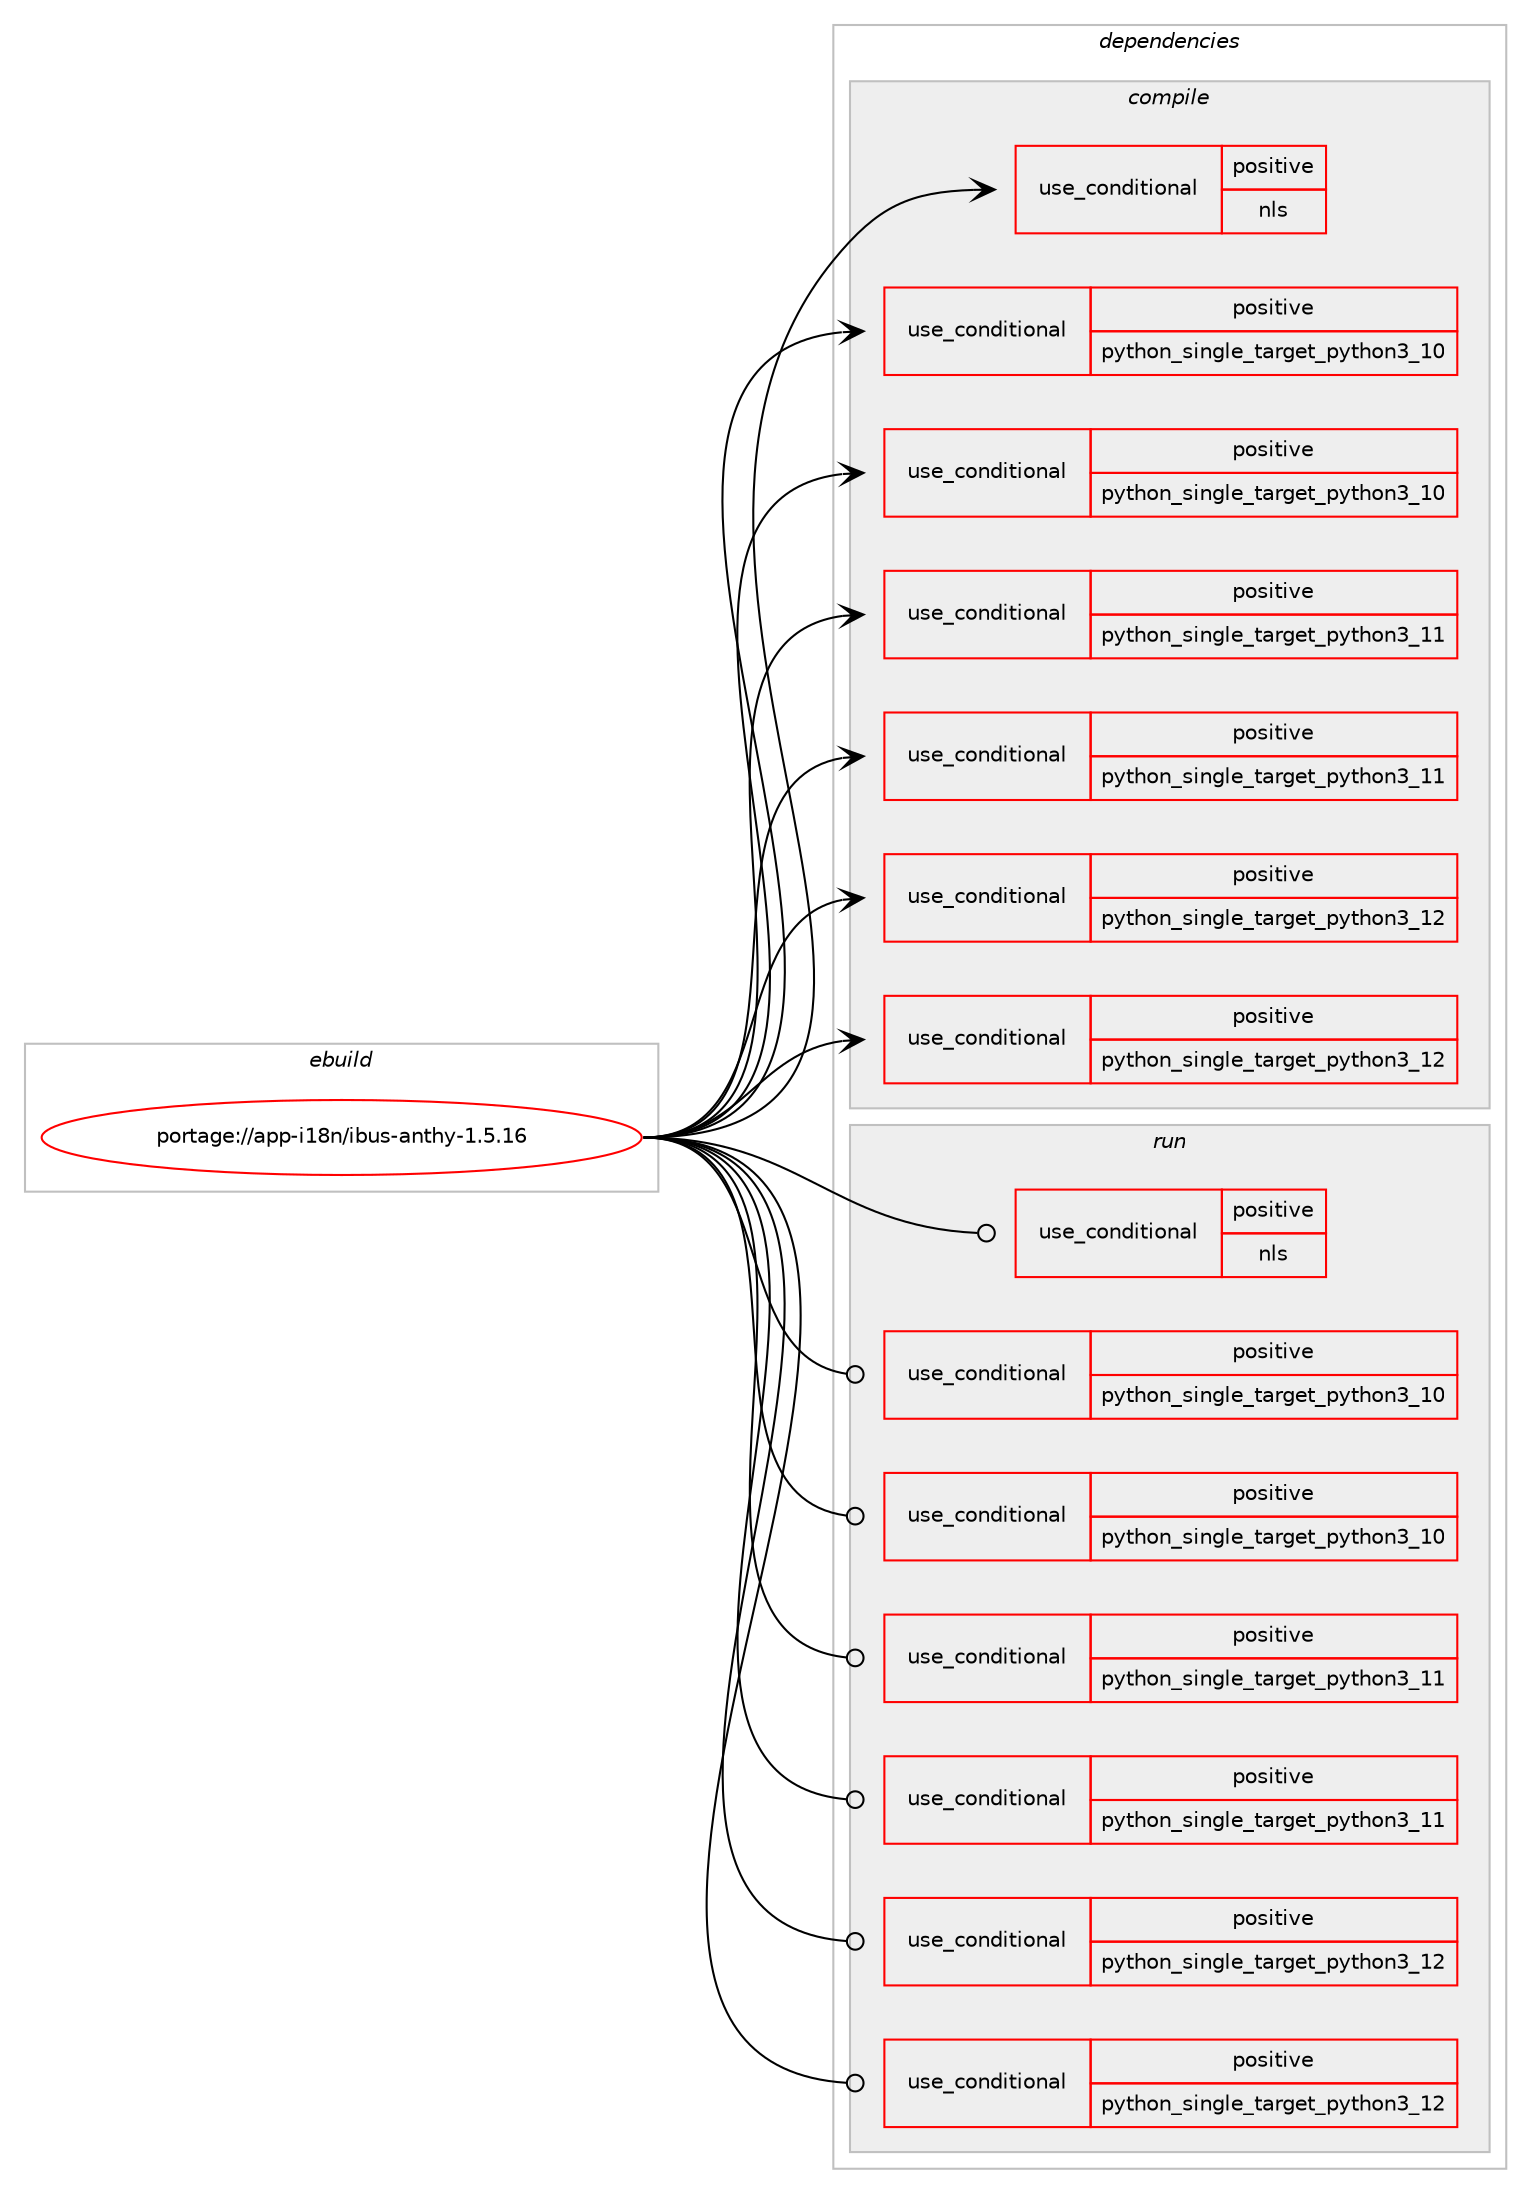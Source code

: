 digraph prolog {

# *************
# Graph options
# *************

newrank=true;
concentrate=true;
compound=true;
graph [rankdir=LR,fontname=Helvetica,fontsize=10,ranksep=1.5];#, ranksep=2.5, nodesep=0.2];
edge  [arrowhead=vee];
node  [fontname=Helvetica,fontsize=10];

# **********
# The ebuild
# **********

subgraph cluster_leftcol {
color=gray;
rank=same;
label=<<i>ebuild</i>>;
id [label="portage://app-i18n/ibus-anthy-1.5.16", color=red, width=4, href="../app-i18n/ibus-anthy-1.5.16.svg"];
}

# ****************
# The dependencies
# ****************

subgraph cluster_midcol {
color=gray;
label=<<i>dependencies</i>>;
subgraph cluster_compile {
fillcolor="#eeeeee";
style=filled;
label=<<i>compile</i>>;
subgraph cond10522 {
dependency16827 [label=<<TABLE BORDER="0" CELLBORDER="1" CELLSPACING="0" CELLPADDING="4"><TR><TD ROWSPAN="3" CELLPADDING="10">use_conditional</TD></TR><TR><TD>positive</TD></TR><TR><TD>nls</TD></TR></TABLE>>, shape=none, color=red];
# *** BEGIN UNKNOWN DEPENDENCY TYPE (TODO) ***
# dependency16827 -> package_dependency(portage://app-i18n/ibus-anthy-1.5.16,install,no,virtual,libintl,none,[,,],[],[])
# *** END UNKNOWN DEPENDENCY TYPE (TODO) ***

}
id:e -> dependency16827:w [weight=20,style="solid",arrowhead="vee"];
subgraph cond10523 {
dependency16828 [label=<<TABLE BORDER="0" CELLBORDER="1" CELLSPACING="0" CELLPADDING="4"><TR><TD ROWSPAN="3" CELLPADDING="10">use_conditional</TD></TR><TR><TD>positive</TD></TR><TR><TD>python_single_target_python3_10</TD></TR></TABLE>>, shape=none, color=red];
# *** BEGIN UNKNOWN DEPENDENCY TYPE (TODO) ***
# dependency16828 -> package_dependency(portage://app-i18n/ibus-anthy-1.5.16,install,no,app-i18n,ibus,none,[,,],[],[use(enable(python),positive),use(enable(python_targets_python3_10),negative)])
# *** END UNKNOWN DEPENDENCY TYPE (TODO) ***

# *** BEGIN UNKNOWN DEPENDENCY TYPE (TODO) ***
# dependency16828 -> package_dependency(portage://app-i18n/ibus-anthy-1.5.16,install,no,dev-python,pygobject,none,[,,],[slot(3)],[use(enable(python_targets_python3_10),negative)])
# *** END UNKNOWN DEPENDENCY TYPE (TODO) ***

}
id:e -> dependency16828:w [weight=20,style="solid",arrowhead="vee"];
subgraph cond10524 {
dependency16829 [label=<<TABLE BORDER="0" CELLBORDER="1" CELLSPACING="0" CELLPADDING="4"><TR><TD ROWSPAN="3" CELLPADDING="10">use_conditional</TD></TR><TR><TD>positive</TD></TR><TR><TD>python_single_target_python3_10</TD></TR></TABLE>>, shape=none, color=red];
# *** BEGIN UNKNOWN DEPENDENCY TYPE (TODO) ***
# dependency16829 -> package_dependency(portage://app-i18n/ibus-anthy-1.5.16,install,no,dev-lang,python,none,[,,],[slot(3.10)],[])
# *** END UNKNOWN DEPENDENCY TYPE (TODO) ***

}
id:e -> dependency16829:w [weight=20,style="solid",arrowhead="vee"];
subgraph cond10525 {
dependency16830 [label=<<TABLE BORDER="0" CELLBORDER="1" CELLSPACING="0" CELLPADDING="4"><TR><TD ROWSPAN="3" CELLPADDING="10">use_conditional</TD></TR><TR><TD>positive</TD></TR><TR><TD>python_single_target_python3_11</TD></TR></TABLE>>, shape=none, color=red];
# *** BEGIN UNKNOWN DEPENDENCY TYPE (TODO) ***
# dependency16830 -> package_dependency(portage://app-i18n/ibus-anthy-1.5.16,install,no,app-i18n,ibus,none,[,,],[],[use(enable(python),positive),use(enable(python_targets_python3_11),negative)])
# *** END UNKNOWN DEPENDENCY TYPE (TODO) ***

# *** BEGIN UNKNOWN DEPENDENCY TYPE (TODO) ***
# dependency16830 -> package_dependency(portage://app-i18n/ibus-anthy-1.5.16,install,no,dev-python,pygobject,none,[,,],[slot(3)],[use(enable(python_targets_python3_11),negative)])
# *** END UNKNOWN DEPENDENCY TYPE (TODO) ***

}
id:e -> dependency16830:w [weight=20,style="solid",arrowhead="vee"];
subgraph cond10526 {
dependency16831 [label=<<TABLE BORDER="0" CELLBORDER="1" CELLSPACING="0" CELLPADDING="4"><TR><TD ROWSPAN="3" CELLPADDING="10">use_conditional</TD></TR><TR><TD>positive</TD></TR><TR><TD>python_single_target_python3_11</TD></TR></TABLE>>, shape=none, color=red];
# *** BEGIN UNKNOWN DEPENDENCY TYPE (TODO) ***
# dependency16831 -> package_dependency(portage://app-i18n/ibus-anthy-1.5.16,install,no,dev-lang,python,none,[,,],[slot(3.11)],[])
# *** END UNKNOWN DEPENDENCY TYPE (TODO) ***

}
id:e -> dependency16831:w [weight=20,style="solid",arrowhead="vee"];
subgraph cond10527 {
dependency16832 [label=<<TABLE BORDER="0" CELLBORDER="1" CELLSPACING="0" CELLPADDING="4"><TR><TD ROWSPAN="3" CELLPADDING="10">use_conditional</TD></TR><TR><TD>positive</TD></TR><TR><TD>python_single_target_python3_12</TD></TR></TABLE>>, shape=none, color=red];
# *** BEGIN UNKNOWN DEPENDENCY TYPE (TODO) ***
# dependency16832 -> package_dependency(portage://app-i18n/ibus-anthy-1.5.16,install,no,app-i18n,ibus,none,[,,],[],[use(enable(python),positive),use(enable(python_targets_python3_12),negative)])
# *** END UNKNOWN DEPENDENCY TYPE (TODO) ***

# *** BEGIN UNKNOWN DEPENDENCY TYPE (TODO) ***
# dependency16832 -> package_dependency(portage://app-i18n/ibus-anthy-1.5.16,install,no,dev-python,pygobject,none,[,,],[slot(3)],[use(enable(python_targets_python3_12),negative)])
# *** END UNKNOWN DEPENDENCY TYPE (TODO) ***

}
id:e -> dependency16832:w [weight=20,style="solid",arrowhead="vee"];
subgraph cond10528 {
dependency16833 [label=<<TABLE BORDER="0" CELLBORDER="1" CELLSPACING="0" CELLPADDING="4"><TR><TD ROWSPAN="3" CELLPADDING="10">use_conditional</TD></TR><TR><TD>positive</TD></TR><TR><TD>python_single_target_python3_12</TD></TR></TABLE>>, shape=none, color=red];
# *** BEGIN UNKNOWN DEPENDENCY TYPE (TODO) ***
# dependency16833 -> package_dependency(portage://app-i18n/ibus-anthy-1.5.16,install,no,dev-lang,python,none,[,,],[slot(3.12)],[])
# *** END UNKNOWN DEPENDENCY TYPE (TODO) ***

}
id:e -> dependency16833:w [weight=20,style="solid",arrowhead="vee"];
# *** BEGIN UNKNOWN DEPENDENCY TYPE (TODO) ***
# id -> package_dependency(portage://app-i18n/ibus-anthy-1.5.16,install,no,app-i18n,anthy,none,[,,],[],[])
# *** END UNKNOWN DEPENDENCY TYPE (TODO) ***

}
subgraph cluster_compileandrun {
fillcolor="#eeeeee";
style=filled;
label=<<i>compile and run</i>>;
}
subgraph cluster_run {
fillcolor="#eeeeee";
style=filled;
label=<<i>run</i>>;
subgraph cond10529 {
dependency16834 [label=<<TABLE BORDER="0" CELLBORDER="1" CELLSPACING="0" CELLPADDING="4"><TR><TD ROWSPAN="3" CELLPADDING="10">use_conditional</TD></TR><TR><TD>positive</TD></TR><TR><TD>nls</TD></TR></TABLE>>, shape=none, color=red];
# *** BEGIN UNKNOWN DEPENDENCY TYPE (TODO) ***
# dependency16834 -> package_dependency(portage://app-i18n/ibus-anthy-1.5.16,run,no,virtual,libintl,none,[,,],[],[])
# *** END UNKNOWN DEPENDENCY TYPE (TODO) ***

}
id:e -> dependency16834:w [weight=20,style="solid",arrowhead="odot"];
subgraph cond10530 {
dependency16835 [label=<<TABLE BORDER="0" CELLBORDER="1" CELLSPACING="0" CELLPADDING="4"><TR><TD ROWSPAN="3" CELLPADDING="10">use_conditional</TD></TR><TR><TD>positive</TD></TR><TR><TD>python_single_target_python3_10</TD></TR></TABLE>>, shape=none, color=red];
# *** BEGIN UNKNOWN DEPENDENCY TYPE (TODO) ***
# dependency16835 -> package_dependency(portage://app-i18n/ibus-anthy-1.5.16,run,no,app-i18n,ibus,none,[,,],[],[use(enable(python),positive),use(enable(python_targets_python3_10),negative)])
# *** END UNKNOWN DEPENDENCY TYPE (TODO) ***

# *** BEGIN UNKNOWN DEPENDENCY TYPE (TODO) ***
# dependency16835 -> package_dependency(portage://app-i18n/ibus-anthy-1.5.16,run,no,dev-python,pygobject,none,[,,],[slot(3)],[use(enable(python_targets_python3_10),negative)])
# *** END UNKNOWN DEPENDENCY TYPE (TODO) ***

}
id:e -> dependency16835:w [weight=20,style="solid",arrowhead="odot"];
subgraph cond10531 {
dependency16836 [label=<<TABLE BORDER="0" CELLBORDER="1" CELLSPACING="0" CELLPADDING="4"><TR><TD ROWSPAN="3" CELLPADDING="10">use_conditional</TD></TR><TR><TD>positive</TD></TR><TR><TD>python_single_target_python3_10</TD></TR></TABLE>>, shape=none, color=red];
# *** BEGIN UNKNOWN DEPENDENCY TYPE (TODO) ***
# dependency16836 -> package_dependency(portage://app-i18n/ibus-anthy-1.5.16,run,no,dev-lang,python,none,[,,],[slot(3.10)],[])
# *** END UNKNOWN DEPENDENCY TYPE (TODO) ***

}
id:e -> dependency16836:w [weight=20,style="solid",arrowhead="odot"];
subgraph cond10532 {
dependency16837 [label=<<TABLE BORDER="0" CELLBORDER="1" CELLSPACING="0" CELLPADDING="4"><TR><TD ROWSPAN="3" CELLPADDING="10">use_conditional</TD></TR><TR><TD>positive</TD></TR><TR><TD>python_single_target_python3_11</TD></TR></TABLE>>, shape=none, color=red];
# *** BEGIN UNKNOWN DEPENDENCY TYPE (TODO) ***
# dependency16837 -> package_dependency(portage://app-i18n/ibus-anthy-1.5.16,run,no,app-i18n,ibus,none,[,,],[],[use(enable(python),positive),use(enable(python_targets_python3_11),negative)])
# *** END UNKNOWN DEPENDENCY TYPE (TODO) ***

# *** BEGIN UNKNOWN DEPENDENCY TYPE (TODO) ***
# dependency16837 -> package_dependency(portage://app-i18n/ibus-anthy-1.5.16,run,no,dev-python,pygobject,none,[,,],[slot(3)],[use(enable(python_targets_python3_11),negative)])
# *** END UNKNOWN DEPENDENCY TYPE (TODO) ***

}
id:e -> dependency16837:w [weight=20,style="solid",arrowhead="odot"];
subgraph cond10533 {
dependency16838 [label=<<TABLE BORDER="0" CELLBORDER="1" CELLSPACING="0" CELLPADDING="4"><TR><TD ROWSPAN="3" CELLPADDING="10">use_conditional</TD></TR><TR><TD>positive</TD></TR><TR><TD>python_single_target_python3_11</TD></TR></TABLE>>, shape=none, color=red];
# *** BEGIN UNKNOWN DEPENDENCY TYPE (TODO) ***
# dependency16838 -> package_dependency(portage://app-i18n/ibus-anthy-1.5.16,run,no,dev-lang,python,none,[,,],[slot(3.11)],[])
# *** END UNKNOWN DEPENDENCY TYPE (TODO) ***

}
id:e -> dependency16838:w [weight=20,style="solid",arrowhead="odot"];
subgraph cond10534 {
dependency16839 [label=<<TABLE BORDER="0" CELLBORDER="1" CELLSPACING="0" CELLPADDING="4"><TR><TD ROWSPAN="3" CELLPADDING="10">use_conditional</TD></TR><TR><TD>positive</TD></TR><TR><TD>python_single_target_python3_12</TD></TR></TABLE>>, shape=none, color=red];
# *** BEGIN UNKNOWN DEPENDENCY TYPE (TODO) ***
# dependency16839 -> package_dependency(portage://app-i18n/ibus-anthy-1.5.16,run,no,app-i18n,ibus,none,[,,],[],[use(enable(python),positive),use(enable(python_targets_python3_12),negative)])
# *** END UNKNOWN DEPENDENCY TYPE (TODO) ***

# *** BEGIN UNKNOWN DEPENDENCY TYPE (TODO) ***
# dependency16839 -> package_dependency(portage://app-i18n/ibus-anthy-1.5.16,run,no,dev-python,pygobject,none,[,,],[slot(3)],[use(enable(python_targets_python3_12),negative)])
# *** END UNKNOWN DEPENDENCY TYPE (TODO) ***

}
id:e -> dependency16839:w [weight=20,style="solid",arrowhead="odot"];
subgraph cond10535 {
dependency16840 [label=<<TABLE BORDER="0" CELLBORDER="1" CELLSPACING="0" CELLPADDING="4"><TR><TD ROWSPAN="3" CELLPADDING="10">use_conditional</TD></TR><TR><TD>positive</TD></TR><TR><TD>python_single_target_python3_12</TD></TR></TABLE>>, shape=none, color=red];
# *** BEGIN UNKNOWN DEPENDENCY TYPE (TODO) ***
# dependency16840 -> package_dependency(portage://app-i18n/ibus-anthy-1.5.16,run,no,dev-lang,python,none,[,,],[slot(3.12)],[])
# *** END UNKNOWN DEPENDENCY TYPE (TODO) ***

}
id:e -> dependency16840:w [weight=20,style="solid",arrowhead="odot"];
# *** BEGIN UNKNOWN DEPENDENCY TYPE (TODO) ***
# id -> package_dependency(portage://app-i18n/ibus-anthy-1.5.16,run,no,app-i18n,anthy,none,[,,],[],[])
# *** END UNKNOWN DEPENDENCY TYPE (TODO) ***

}
}

# **************
# The candidates
# **************

subgraph cluster_choices {
rank=same;
color=gray;
label=<<i>candidates</i>>;

}

}
